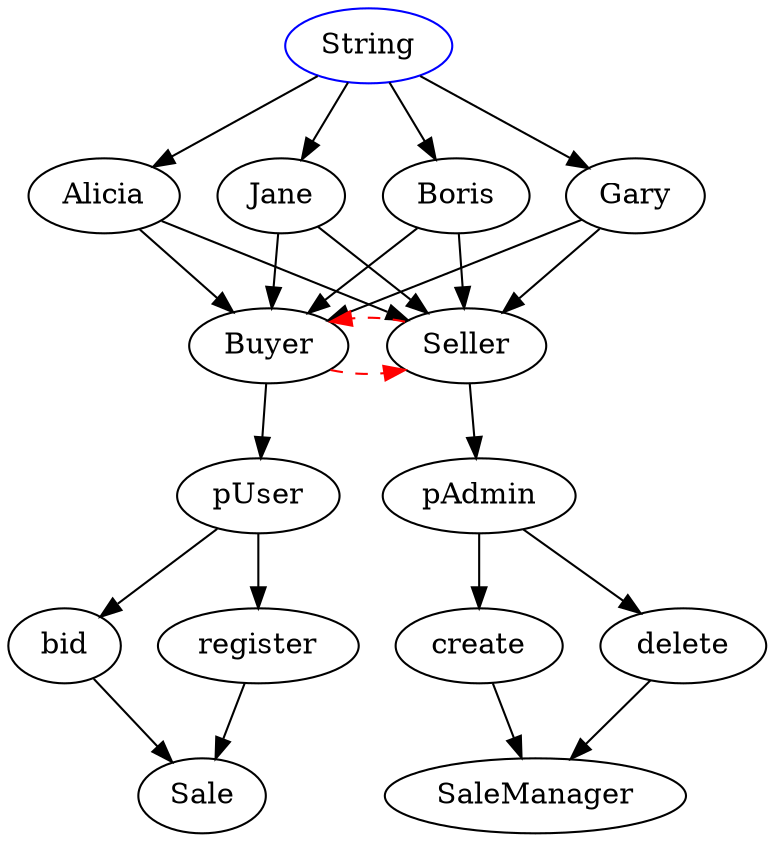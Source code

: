 digraph G { 
String [color=blue shape=ellipse style=solid label=String  ];
StringBoris [color=black shape=ellipse style=solid label=Boris  ];
StringGary [color=black shape=ellipse style=solid label=Gary  ];
StringAlicia [color=black shape=ellipse style=solid label=Alicia  ];
StringJane [color=black shape=ellipse style=solid label=Jane  ];
StringBuyer [color=black shape=ellipse style=solid label=Buyer  ];
StringSeller [color=black shape=ellipse style=solid label=Seller  ];
StringpUser [color=black shape=ellipse style=solid label=pUser  ];
StringpAdmin [color=black shape=ellipse style=solid label=pAdmin  ];
StringSale [color=black shape=ellipse style=solid label=Sale  ];
StringSaleManager [color=black shape=ellipse style=solid label=SaleManager  ];
StringpUserbid [color=black shape=ellipse style=solid label=bid  ];
StringpUserregister [color=black shape=ellipse style=solid label=register  ];
StringpAdmincreate [color=black shape=ellipse style=solid label=create  ];
StringpAdmindelete [color=black shape=ellipse style=solid label=delete  ];
String -> StringBoris[constraint=true color=black style=solid];
StringBoris -> StringBuyer[constraint=true color=black style=solid];
StringBoris -> StringSeller[constraint=true color=black style=solid];
String -> StringGary[constraint=true color=black style=solid];
StringGary -> StringBuyer[constraint=true color=black style=solid];
StringGary -> StringSeller[constraint=true color=black style=solid];
String -> StringAlicia[constraint=true color=black style=solid];
StringAlicia -> StringBuyer[constraint=true color=black style=solid];
StringAlicia -> StringSeller[constraint=true color=black style=solid];
String -> StringJane[constraint=true color=black style=solid];
StringJane -> StringBuyer[constraint=true color=black style=solid];
StringJane -> StringSeller[constraint=true color=black style=solid];
StringBuyer -> StringpUser[constraint=true color=black style=solid];
StringBuyer -> StringSeller[constraint=false color=red style=dashed];
StringSeller -> StringBuyer[constraint=false color=red style=dashed];
StringSeller -> StringpAdmin[constraint=true color=black style=solid];
StringpUser -> StringpUserbid[constraint=true color=black style=solid];
StringpUser -> StringpUserregister[constraint=true color=black style=solid];
StringpUserbid -> StringSale[constraint=true color=black style=solid];
StringpUserregister -> StringSale[constraint=true color=black style=solid];
StringpAdmin -> StringpAdmincreate[constraint=true color=black style=solid];
StringpAdmin -> StringpAdmindelete[constraint=true color=black style=solid];
StringpAdmincreate -> StringSaleManager[constraint=true color=black style=solid];
StringpAdmindelete -> StringSaleManager[constraint=true color=black style=solid];
}